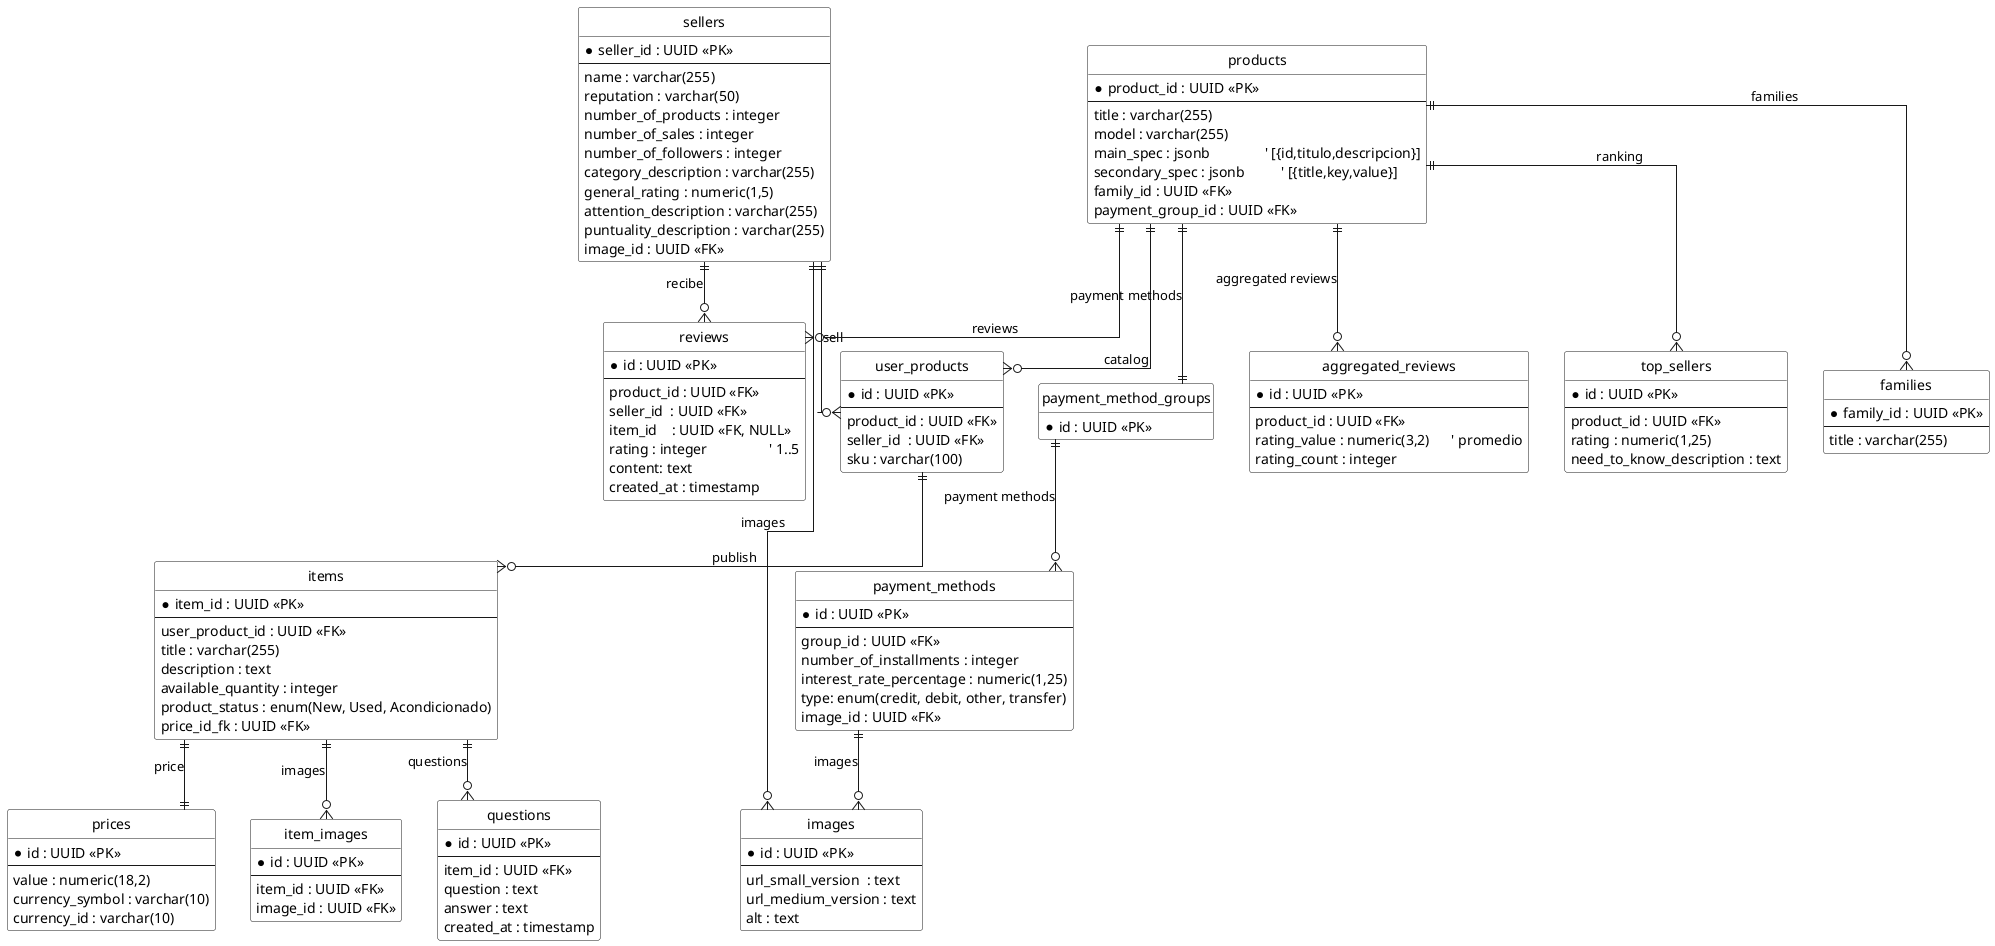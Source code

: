 @startuml

hide circle
hide methods
skinparam linetype ortho

' ========================
'        TABLAS
' ========================

entity "sellers" as sellers  #White {
  * seller_id : UUID <<PK>>
  --
  name : varchar(255)
  reputation : varchar(50)
  number_of_products : integer
  number_of_sales : integer
  number_of_followers : integer
  category_description : varchar(255)
  general_rating : numeric(1,5)
  attention_description : varchar(255)
  puntuality_description : varchar(255)
  image_id : UUID <<FK>>
}

entity "products" as products   #White {
  * product_id : UUID <<PK>>
  --
  title : varchar(255)
  model : varchar(255)
  main_spec : jsonb               ' [{id,titulo,descripcion}]
  secondary_spec : jsonb          ' [{title,key,value}]
  family_id : UUID <<FK>>
  payment_group_id : UUID <<FK>>
}

entity "user_products" as user_products  #White  {
  * id : UUID <<PK>>
  --
  product_id : UUID <<FK>>
  seller_id  : UUID <<FK>>
  sku : varchar(100)
}

entity "items" as items  #White {
  * item_id : UUID <<PK>>
  --
  user_product_id : UUID <<FK>>
  title : varchar(255)
  description : text
  available_quantity : integer
  product_status : enum(New, Used, Acondicionado)
  price_id_fk : UUID <<FK>>
}

entity "prices" as prices  #White {
  * id : UUID <<PK>>
  --
  value : numeric(18,2)
  currency_symbol : varchar(10)
  currency_id : varchar(10)
}


entity "item_images" as item_images  #White {
  * id : UUID <<PK>>
  --
  item_id : UUID <<FK>>
  image_id : UUID <<FK>>
}


entity "images" as images  #White {
  * id : UUID <<PK>>
  --
  url_small_version  : text
  url_medium_version : text
  alt : text
}

entity "families" as families  #White {
  * family_id : UUID <<PK>>
  --
  title : varchar(255)
}


entity "reviews" as reviews  #White {
  * id : UUID <<PK>>
  --
  product_id : UUID <<FK>>
  seller_id  : UUID <<FK>>
  item_id    : UUID <<FK, NULL>>
  rating : integer                 ' 1..5
  content: text
  created_at : timestamp
}

entity "aggregated_reviews" as aggregated_reviews  #White {
  * id : UUID <<PK>>
  --
  product_id : UUID <<FK>>
  rating_value : numeric(3,2)      ' promedio
  rating_count : integer
}

entity "top_sellers" as top_sellers  #White {
  * id : UUID <<PK>>
  --
  product_id : UUID <<FK>>
  rating : numeric(1,25)
  need_to_know_description : text
}

entity "payment_method_groups" as payment_method_groups  #White {
  * id : UUID <<PK>>
}

entity "payment_methods" as payment_methods  #White {
  * id : UUID <<PK>>
  --
  group_id : UUID <<FK>>
  number_of_installments : integer
  interest_rate_percentage : numeric(1,25)
  type: enum(credit, debit, other, transfer)
  image_id : UUID <<FK>>
}

entity "questions" as questions  #White {
  * id : UUID <<PK>>
  --
  item_id : UUID <<FK>>
  question : text
  answer : text
  created_at : timestamp
}


sellers ||--o{ user_products : "sell"
products ||--o{ user_products : "catalog"

user_products ||--o{ items : "publish"
items ||--o{ item_images : "images"
items ||--|| prices : "price"

products ||--o{ reviews : "reviews"
sellers ||--o{ reviews : "recibe"

sellers ||--o{ images : "images"

products ||--o{ families : "families"

products ||--o{ top_sellers : "ranking"
products ||--o{ aggregated_reviews : "aggregated reviews"
products ||--|| payment_method_groups : "payment methods"
payment_method_groups ||--o{ payment_methods : "payment methods"

items ||--o{ questions : "questions"


payment_methods ||--o{ images : "images"
@enduml
